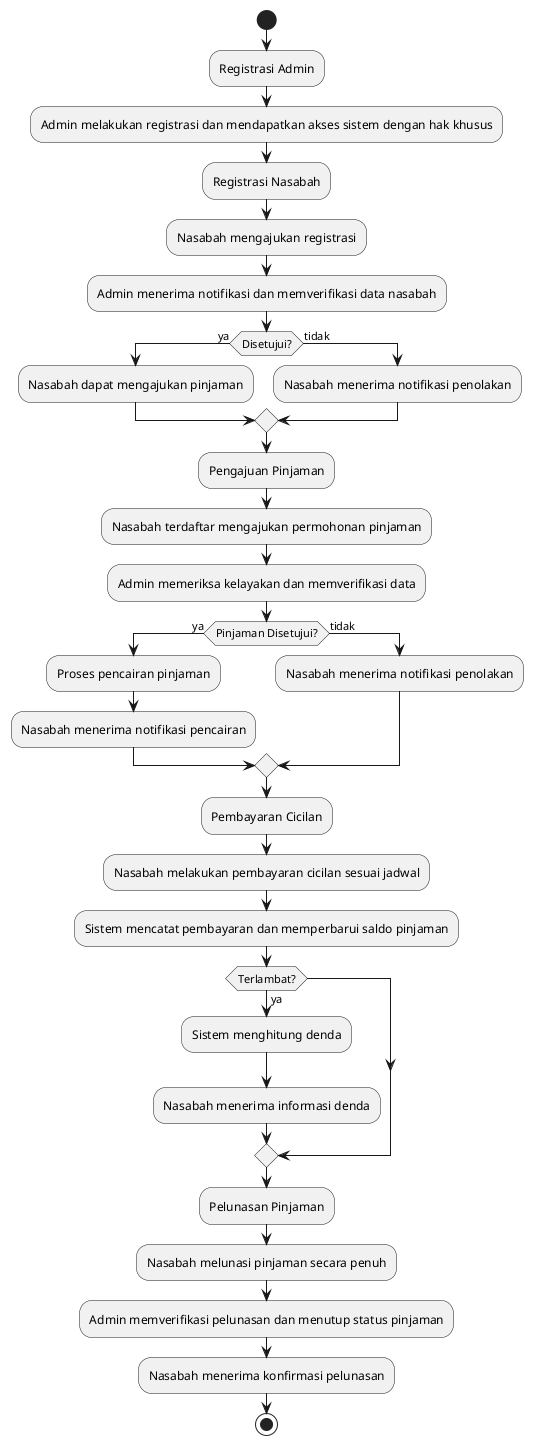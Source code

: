 @startuml
start
:Registrasi Admin;
:Admin melakukan registrasi dan mendapatkan akses sistem dengan hak khusus;

->

:Registrasi Nasabah;
:Nasabah mengajukan registrasi;
:Admin menerima notifikasi dan memverifikasi data nasabah;

if (Disetujui?) then (ya)
  :Nasabah dapat mengajukan pinjaman;
else (tidak)
  :Nasabah menerima notifikasi penolakan;
endif

->

:Pengajuan Pinjaman;
:Nasabah terdaftar mengajukan permohonan pinjaman;
:Admin memeriksa kelayakan dan memverifikasi data;

if (Pinjaman Disetujui?) then (ya)
  :Proses pencairan pinjaman;
  :Nasabah menerima notifikasi pencairan;
else (tidak)
  :Nasabah menerima notifikasi penolakan;
endif

->

:Pembayaran Cicilan;
:Nasabah melakukan pembayaran cicilan sesuai jadwal;
:Sistem mencatat pembayaran dan memperbarui saldo pinjaman;

if (Terlambat?) then (ya)
  :Sistem menghitung denda;
  :Nasabah menerima informasi denda;
endif

->

:Pelunasan Pinjaman;
:Nasabah melunasi pinjaman secara penuh;
:Admin memverifikasi pelunasan dan menutup status pinjaman;
:Nasabah menerima konfirmasi pelunasan;

stop
@enduml

